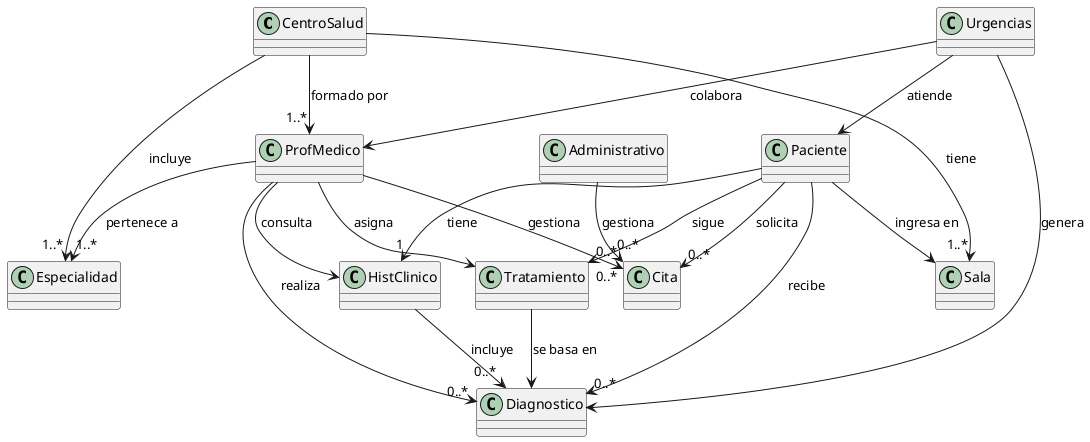 @startuml
class CentroSalud {

}

class Paciente {
    
}

class ProfMedico {
   
}

class Especialidad {
    
}

class Cita {
    
}

class Diagnostico {
   
}

class Tratamiento {
   
}

class HistClinico {
    
}

class Urgencias {
    
}

class Sala {
   
}

class Administrativo {
    
}

CentroSalud --> "1..*" ProfMedico : formado por
CentroSalud --> "1..*" Sala : tiene
CentroSalud --> "1..*" Especialidad : incluye

Paciente --> "1" HistClinico : tiene
Paciente --> "0..*" Cita : solicita
Paciente --> "0..*" Diagnostico : recibe
Paciente --> "0..*" Tratamiento : sigue
Paciente --> Sala : ingresa en

ProfMedico --> "1..*" Especialidad : pertenece a
ProfMedico --> "0..*" Cita : gestiona
ProfMedico --> "0..*" Diagnostico : realiza
ProfMedico --> Tratamiento : asigna
ProfMedico --> HistClinico : consulta

Tratamiento --> Diagnostico : se basa en
HistClinico --> "0..*" Diagnostico : incluye

Administrativo --> "0..*" Cita : gestiona

Urgencias --> Paciente : atiende
Urgencias --> ProfMedico : colabora
Urgencias --> Diagnostico : genera
@enduml
